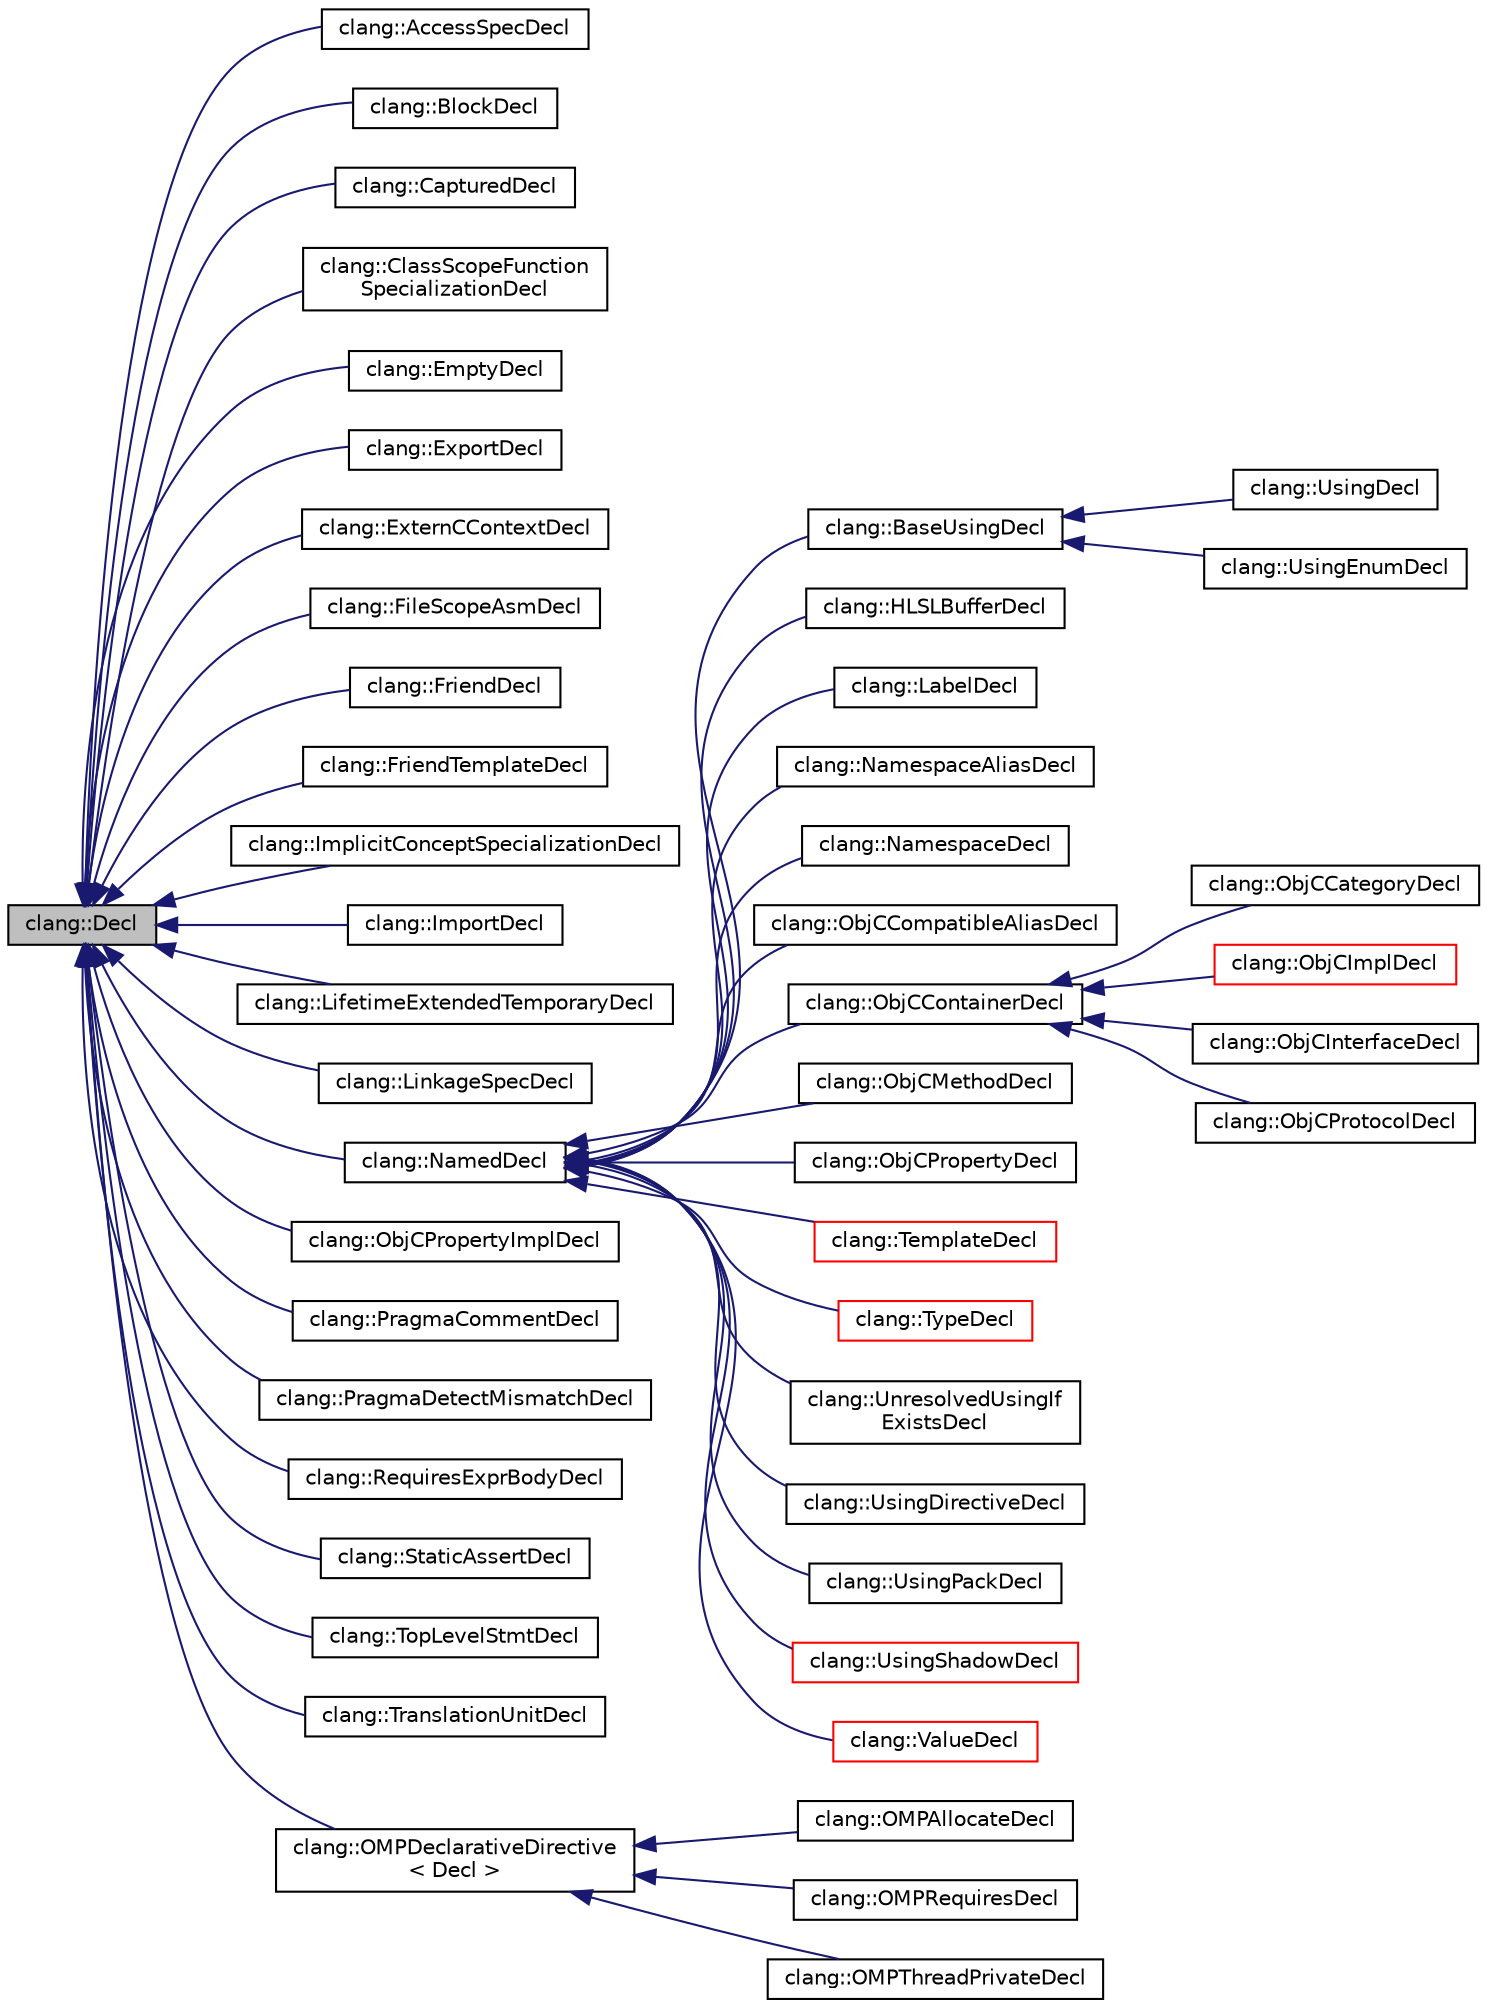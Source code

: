 digraph "clang::Decl"
{
 // LATEX_PDF_SIZE
  bgcolor="transparent";
  edge [fontname="Helvetica",fontsize="10",labelfontname="Helvetica",labelfontsize="10"];
  node [fontname="Helvetica",fontsize="10",shape=record];
  rankdir="LR";
  Node1 [label="clang::Decl",height=0.2,width=0.4,color="black", fillcolor="grey75", style="filled", fontcolor="black",tooltip="Decl - This represents one declaration (or definition), e.g."];
  Node1 -> Node2 [dir="back",color="midnightblue",fontsize="10",style="solid",fontname="Helvetica"];
  Node2 [label="clang::AccessSpecDecl",height=0.2,width=0.4,color="black",URL="$classclang_1_1AccessSpecDecl.html",tooltip="Represents an access specifier followed by colon ':'."];
  Node1 -> Node3 [dir="back",color="midnightblue",fontsize="10",style="solid",fontname="Helvetica"];
  Node3 [label="clang::BlockDecl",height=0.2,width=0.4,color="black",URL="$classclang_1_1BlockDecl.html",tooltip="Represents a block literal declaration, which is like an unnamed FunctionDecl."];
  Node1 -> Node4 [dir="back",color="midnightblue",fontsize="10",style="solid",fontname="Helvetica"];
  Node4 [label="clang::CapturedDecl",height=0.2,width=0.4,color="black",URL="$classclang_1_1CapturedDecl.html",tooltip="Represents the body of a CapturedStmt, and serves as its DeclContext."];
  Node1 -> Node5 [dir="back",color="midnightblue",fontsize="10",style="solid",fontname="Helvetica"];
  Node5 [label="clang::ClassScopeFunction\lSpecializationDecl",height=0.2,width=0.4,color="black",URL="$classclang_1_1ClassScopeFunctionSpecializationDecl.html",tooltip="Declaration of a function specialization at template class scope."];
  Node1 -> Node6 [dir="back",color="midnightblue",fontsize="10",style="solid",fontname="Helvetica"];
  Node6 [label="clang::EmptyDecl",height=0.2,width=0.4,color="black",URL="$classclang_1_1EmptyDecl.html",tooltip="Represents an empty-declaration."];
  Node1 -> Node7 [dir="back",color="midnightblue",fontsize="10",style="solid",fontname="Helvetica"];
  Node7 [label="clang::ExportDecl",height=0.2,width=0.4,color="black",URL="$classclang_1_1ExportDecl.html",tooltip="Represents a standard C++ module export declaration."];
  Node1 -> Node8 [dir="back",color="midnightblue",fontsize="10",style="solid",fontname="Helvetica"];
  Node8 [label="clang::ExternCContextDecl",height=0.2,width=0.4,color="black",URL="$classclang_1_1ExternCContextDecl.html",tooltip="Declaration context for names declared as extern \"C\" in C++."];
  Node1 -> Node9 [dir="back",color="midnightblue",fontsize="10",style="solid",fontname="Helvetica"];
  Node9 [label="clang::FileScopeAsmDecl",height=0.2,width=0.4,color="black",URL="$classclang_1_1FileScopeAsmDecl.html",tooltip=" "];
  Node1 -> Node10 [dir="back",color="midnightblue",fontsize="10",style="solid",fontname="Helvetica"];
  Node10 [label="clang::FriendDecl",height=0.2,width=0.4,color="black",URL="$classclang_1_1FriendDecl.html",tooltip="FriendDecl - Represents the declaration of a friend entity, which can be a function,..."];
  Node1 -> Node11 [dir="back",color="midnightblue",fontsize="10",style="solid",fontname="Helvetica"];
  Node11 [label="clang::FriendTemplateDecl",height=0.2,width=0.4,color="black",URL="$classclang_1_1FriendTemplateDecl.html",tooltip="Declaration of a friend template."];
  Node1 -> Node12 [dir="back",color="midnightblue",fontsize="10",style="solid",fontname="Helvetica"];
  Node12 [label="clang::ImplicitConceptSpecializationDecl",height=0.2,width=0.4,color="black",URL="$classclang_1_1ImplicitConceptSpecializationDecl.html",tooltip=" "];
  Node1 -> Node13 [dir="back",color="midnightblue",fontsize="10",style="solid",fontname="Helvetica"];
  Node13 [label="clang::ImportDecl",height=0.2,width=0.4,color="black",URL="$classclang_1_1ImportDecl.html",tooltip="Describes a module import declaration, which makes the contents of the named module visible in the cu..."];
  Node1 -> Node14 [dir="back",color="midnightblue",fontsize="10",style="solid",fontname="Helvetica"];
  Node14 [label="clang::LifetimeExtendedTemporaryDecl",height=0.2,width=0.4,color="black",URL="$classclang_1_1LifetimeExtendedTemporaryDecl.html",tooltip="Implicit declaration of a temporary that was materialized by a MaterializeTemporaryExpr and lifetime-..."];
  Node1 -> Node15 [dir="back",color="midnightblue",fontsize="10",style="solid",fontname="Helvetica"];
  Node15 [label="clang::LinkageSpecDecl",height=0.2,width=0.4,color="black",URL="$classclang_1_1LinkageSpecDecl.html",tooltip="Represents a linkage specification."];
  Node1 -> Node16 [dir="back",color="midnightblue",fontsize="10",style="solid",fontname="Helvetica"];
  Node16 [label="clang::NamedDecl",height=0.2,width=0.4,color="black",URL="$classclang_1_1NamedDecl.html",tooltip="This represents a decl that may have a name."];
  Node16 -> Node17 [dir="back",color="midnightblue",fontsize="10",style="solid",fontname="Helvetica"];
  Node17 [label="clang::BaseUsingDecl",height=0.2,width=0.4,color="black",URL="$classclang_1_1BaseUsingDecl.html",tooltip="Represents a C++ declaration that introduces decls from somewhere else."];
  Node17 -> Node18 [dir="back",color="midnightblue",fontsize="10",style="solid",fontname="Helvetica"];
  Node18 [label="clang::UsingDecl",height=0.2,width=0.4,color="black",URL="$classclang_1_1UsingDecl.html",tooltip="Represents a C++ using-declaration."];
  Node17 -> Node19 [dir="back",color="midnightblue",fontsize="10",style="solid",fontname="Helvetica"];
  Node19 [label="clang::UsingEnumDecl",height=0.2,width=0.4,color="black",URL="$classclang_1_1UsingEnumDecl.html",tooltip="Represents a C++ using-enum-declaration."];
  Node16 -> Node20 [dir="back",color="midnightblue",fontsize="10",style="solid",fontname="Helvetica"];
  Node20 [label="clang::HLSLBufferDecl",height=0.2,width=0.4,color="black",URL="$classclang_1_1HLSLBufferDecl.html",tooltip="HLSLBufferDecl - Represent a cbuffer or tbuffer declaration."];
  Node16 -> Node21 [dir="back",color="midnightblue",fontsize="10",style="solid",fontname="Helvetica"];
  Node21 [label="clang::LabelDecl",height=0.2,width=0.4,color="black",URL="$classclang_1_1LabelDecl.html",tooltip="Represents the declaration of a label."];
  Node16 -> Node22 [dir="back",color="midnightblue",fontsize="10",style="solid",fontname="Helvetica"];
  Node22 [label="clang::NamespaceAliasDecl",height=0.2,width=0.4,color="black",URL="$classclang_1_1NamespaceAliasDecl.html",tooltip="Represents a C++ namespace alias."];
  Node16 -> Node23 [dir="back",color="midnightblue",fontsize="10",style="solid",fontname="Helvetica"];
  Node23 [label="clang::NamespaceDecl",height=0.2,width=0.4,color="black",URL="$classclang_1_1NamespaceDecl.html",tooltip="Represent a C++ namespace."];
  Node16 -> Node24 [dir="back",color="midnightblue",fontsize="10",style="solid",fontname="Helvetica"];
  Node24 [label="clang::ObjCCompatibleAliasDecl",height=0.2,width=0.4,color="black",URL="$classclang_1_1ObjCCompatibleAliasDecl.html",tooltip="ObjCCompatibleAliasDecl - Represents alias of a class."];
  Node16 -> Node25 [dir="back",color="midnightblue",fontsize="10",style="solid",fontname="Helvetica"];
  Node25 [label="clang::ObjCContainerDecl",height=0.2,width=0.4,color="black",URL="$classclang_1_1ObjCContainerDecl.html",tooltip="ObjCContainerDecl - Represents a container for method declarations."];
  Node25 -> Node26 [dir="back",color="midnightblue",fontsize="10",style="solid",fontname="Helvetica"];
  Node26 [label="clang::ObjCCategoryDecl",height=0.2,width=0.4,color="black",URL="$classclang_1_1ObjCCategoryDecl.html",tooltip="ObjCCategoryDecl - Represents a category declaration."];
  Node25 -> Node27 [dir="back",color="midnightblue",fontsize="10",style="solid",fontname="Helvetica"];
  Node27 [label="clang::ObjCImplDecl",height=0.2,width=0.4,color="red",URL="$classclang_1_1ObjCImplDecl.html",tooltip=" "];
  Node25 -> Node30 [dir="back",color="midnightblue",fontsize="10",style="solid",fontname="Helvetica"];
  Node30 [label="clang::ObjCInterfaceDecl",height=0.2,width=0.4,color="black",URL="$classclang_1_1ObjCInterfaceDecl.html",tooltip="Represents an ObjC class declaration."];
  Node25 -> Node31 [dir="back",color="midnightblue",fontsize="10",style="solid",fontname="Helvetica"];
  Node31 [label="clang::ObjCProtocolDecl",height=0.2,width=0.4,color="black",URL="$classclang_1_1ObjCProtocolDecl.html",tooltip="Represents an Objective-C protocol declaration."];
  Node16 -> Node32 [dir="back",color="midnightblue",fontsize="10",style="solid",fontname="Helvetica"];
  Node32 [label="clang::ObjCMethodDecl",height=0.2,width=0.4,color="black",URL="$classclang_1_1ObjCMethodDecl.html",tooltip="ObjCMethodDecl - Represents an instance or class method declaration."];
  Node16 -> Node33 [dir="back",color="midnightblue",fontsize="10",style="solid",fontname="Helvetica"];
  Node33 [label="clang::ObjCPropertyDecl",height=0.2,width=0.4,color="black",URL="$classclang_1_1ObjCPropertyDecl.html",tooltip="Represents one property declaration in an Objective-C interface."];
  Node16 -> Node34 [dir="back",color="midnightblue",fontsize="10",style="solid",fontname="Helvetica"];
  Node34 [label="clang::TemplateDecl",height=0.2,width=0.4,color="red",URL="$classclang_1_1TemplateDecl.html",tooltip="The base class of all kinds of template declarations (e.g., class, function, etc.)."];
  Node16 -> Node43 [dir="back",color="midnightblue",fontsize="10",style="solid",fontname="Helvetica"];
  Node43 [label="clang::TypeDecl",height=0.2,width=0.4,color="red",URL="$classclang_1_1TypeDecl.html",tooltip="Represents a declaration of a type."];
  Node16 -> Node56 [dir="back",color="midnightblue",fontsize="10",style="solid",fontname="Helvetica"];
  Node56 [label="clang::UnresolvedUsingIf\lExistsDecl",height=0.2,width=0.4,color="black",URL="$classclang_1_1UnresolvedUsingIfExistsDecl.html",tooltip="This node is generated when a using-declaration that was annotated with attribute((using_if_exists)) ..."];
  Node16 -> Node57 [dir="back",color="midnightblue",fontsize="10",style="solid",fontname="Helvetica"];
  Node57 [label="clang::UsingDirectiveDecl",height=0.2,width=0.4,color="black",URL="$classclang_1_1UsingDirectiveDecl.html",tooltip="Represents C++ using-directive."];
  Node16 -> Node58 [dir="back",color="midnightblue",fontsize="10",style="solid",fontname="Helvetica"];
  Node58 [label="clang::UsingPackDecl",height=0.2,width=0.4,color="black",URL="$classclang_1_1UsingPackDecl.html",tooltip="Represents a pack of using declarations that a single using-declarator pack-expanded into."];
  Node16 -> Node59 [dir="back",color="midnightblue",fontsize="10",style="solid",fontname="Helvetica"];
  Node59 [label="clang::UsingShadowDecl",height=0.2,width=0.4,color="red",URL="$classclang_1_1UsingShadowDecl.html",tooltip="Represents a shadow declaration implicitly introduced into a scope by a (resolved) using-declaration ..."];
  Node16 -> Node61 [dir="back",color="midnightblue",fontsize="10",style="solid",fontname="Helvetica"];
  Node61 [label="clang::ValueDecl",height=0.2,width=0.4,color="red",URL="$classclang_1_1ValueDecl.html",tooltip="Represent the declaration of a variable (in which case it is an lvalue) a function (in which case it ..."];
  Node1 -> Node91 [dir="back",color="midnightblue",fontsize="10",style="solid",fontname="Helvetica"];
  Node91 [label="clang::ObjCPropertyImplDecl",height=0.2,width=0.4,color="black",URL="$classclang_1_1ObjCPropertyImplDecl.html",tooltip="ObjCPropertyImplDecl - Represents implementation declaration of a property in a class or category imp..."];
  Node1 -> Node92 [dir="back",color="midnightblue",fontsize="10",style="solid",fontname="Helvetica"];
  Node92 [label="clang::PragmaCommentDecl",height=0.2,width=0.4,color="black",URL="$classclang_1_1PragmaCommentDecl.html",tooltip="Represents a #pragma comment line."];
  Node1 -> Node93 [dir="back",color="midnightblue",fontsize="10",style="solid",fontname="Helvetica"];
  Node93 [label="clang::PragmaDetectMismatchDecl",height=0.2,width=0.4,color="black",URL="$classclang_1_1PragmaDetectMismatchDecl.html",tooltip="Represents a #pragma detect_mismatch line."];
  Node1 -> Node94 [dir="back",color="midnightblue",fontsize="10",style="solid",fontname="Helvetica"];
  Node94 [label="clang::RequiresExprBodyDecl",height=0.2,width=0.4,color="black",URL="$classclang_1_1RequiresExprBodyDecl.html",tooltip="Represents the body of a requires-expression."];
  Node1 -> Node95 [dir="back",color="midnightblue",fontsize="10",style="solid",fontname="Helvetica"];
  Node95 [label="clang::StaticAssertDecl",height=0.2,width=0.4,color="black",URL="$classclang_1_1StaticAssertDecl.html",tooltip="Represents a C++11 static_assert declaration."];
  Node1 -> Node96 [dir="back",color="midnightblue",fontsize="10",style="solid",fontname="Helvetica"];
  Node96 [label="clang::TopLevelStmtDecl",height=0.2,width=0.4,color="black",URL="$classclang_1_1TopLevelStmtDecl.html",tooltip="A declaration that models statements at global scope."];
  Node1 -> Node97 [dir="back",color="midnightblue",fontsize="10",style="solid",fontname="Helvetica"];
  Node97 [label="clang::TranslationUnitDecl",height=0.2,width=0.4,color="black",URL="$classclang_1_1TranslationUnitDecl.html",tooltip="The top declaration context."];
  Node1 -> Node98 [dir="back",color="midnightblue",fontsize="10",style="solid",fontname="Helvetica"];
  Node98 [label="clang::OMPDeclarativeDirective\l\< Decl \>",height=0.2,width=0.4,color="black",URL="$classclang_1_1OMPDeclarativeDirective.html",tooltip=" "];
  Node98 -> Node99 [dir="back",color="midnightblue",fontsize="10",style="solid",fontname="Helvetica"];
  Node99 [label="clang::OMPAllocateDecl",height=0.2,width=0.4,color="black",URL="$classclang_1_1OMPAllocateDecl.html",tooltip="This represents '#pragma omp allocate ...' directive."];
  Node98 -> Node100 [dir="back",color="midnightblue",fontsize="10",style="solid",fontname="Helvetica"];
  Node100 [label="clang::OMPRequiresDecl",height=0.2,width=0.4,color="black",URL="$classclang_1_1OMPRequiresDecl.html",tooltip="This represents '#pragma omp requires...' directive."];
  Node98 -> Node101 [dir="back",color="midnightblue",fontsize="10",style="solid",fontname="Helvetica"];
  Node101 [label="clang::OMPThreadPrivateDecl",height=0.2,width=0.4,color="black",URL="$classclang_1_1OMPThreadPrivateDecl.html",tooltip="This represents '#pragma omp threadprivate ...' directive."];
}
